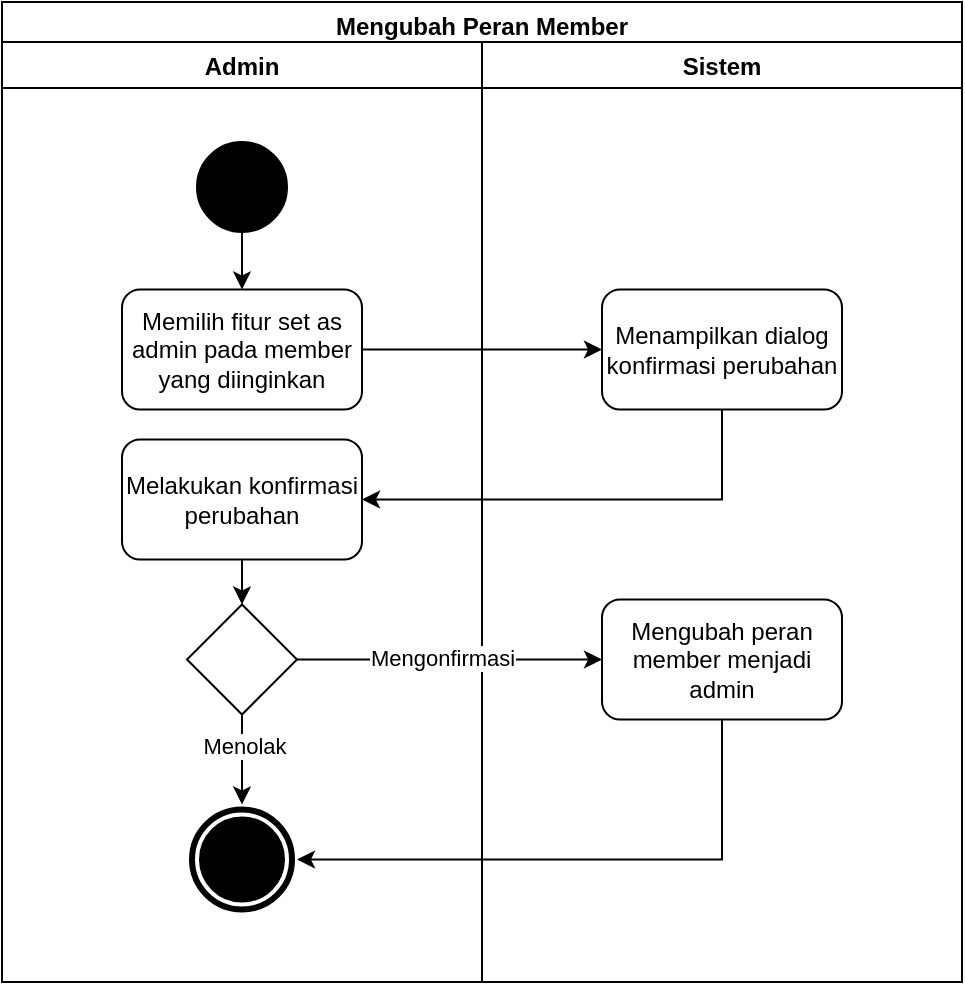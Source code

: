 <mxfile version="20.0.0" type="device"><diagram id="prtHgNgQTEPvFCAcTncT" name="Page-1"><mxGraphModel dx="1038" dy="489" grid="1" gridSize="10" guides="1" tooltips="1" connect="1" arrows="1" fold="1" page="1" pageScale="1" pageWidth="827" pageHeight="1169" math="0" shadow="0"><root><mxCell id="0"/><mxCell id="1" parent="0"/><mxCell id="xOL2CaStUpzWwHvCU3t6-1" value="Mengubah Peran Member" style="swimlane;fillColor=none;" parent="1" vertex="1"><mxGeometry x="240" y="60" width="480" height="490" as="geometry"/></mxCell><mxCell id="xOL2CaStUpzWwHvCU3t6-3" value="Admin" style="swimlane;" parent="xOL2CaStUpzWwHvCU3t6-1" vertex="1"><mxGeometry y="20" width="240" height="470" as="geometry"/></mxCell><mxCell id="Q2z3jSUJbJpI49RgeA3G-1" style="edgeStyle=orthogonalEdgeStyle;rounded=0;orthogonalLoop=1;jettySize=auto;html=1;" edge="1" parent="xOL2CaStUpzWwHvCU3t6-3" source="xOL2CaStUpzWwHvCU3t6-4" target="VyShVdEr0SDdoSQeUqbu-1"><mxGeometry relative="1" as="geometry"/></mxCell><mxCell id="xOL2CaStUpzWwHvCU3t6-4" value="" style="ellipse;whiteSpace=wrap;html=1;aspect=fixed;fillColor=#000000;" parent="xOL2CaStUpzWwHvCU3t6-3" vertex="1"><mxGeometry x="97.5" y="50" width="45" height="45" as="geometry"/></mxCell><mxCell id="VyShVdEr0SDdoSQeUqbu-1" value="Memilih fitur set as admin pada member yang diinginkan" style="rounded=1;whiteSpace=wrap;html=1;fillColor=none;" parent="xOL2CaStUpzWwHvCU3t6-3" vertex="1"><mxGeometry x="60" y="123.75" width="120" height="60" as="geometry"/></mxCell><mxCell id="X3drHM4H65QlTy-B2JXN-4" value="Melakukan konfirmasi perubahan" style="rounded=1;whiteSpace=wrap;html=1;fillColor=none;" parent="xOL2CaStUpzWwHvCU3t6-3" vertex="1"><mxGeometry x="60" y="198.75" width="120" height="60" as="geometry"/></mxCell><mxCell id="xOL2CaStUpzWwHvCU3t6-2" value="Sistem" style="swimlane;" parent="xOL2CaStUpzWwHvCU3t6-1" vertex="1"><mxGeometry x="240" y="20" width="240" height="470" as="geometry"/></mxCell><mxCell id="5Nsrx53wcg7sP6to55Np-2" value="Menampilkan dialog konfirmasi perubahan" style="rounded=1;whiteSpace=wrap;html=1;fillColor=none;" parent="xOL2CaStUpzWwHvCU3t6-2" vertex="1"><mxGeometry x="60" y="123.75" width="120" height="60" as="geometry"/></mxCell><mxCell id="KjE-i75FkYj8_eZXoLMz-3" value="" style="rhombus;whiteSpace=wrap;html=1;fillColor=none;" parent="xOL2CaStUpzWwHvCU3t6-2" vertex="1"><mxGeometry x="-147.5" y="281.25" width="55" height="55" as="geometry"/></mxCell><mxCell id="KjE-i75FkYj8_eZXoLMz-4" value="" style="ellipse;shape=doubleEllipse;whiteSpace=wrap;html=1;aspect=fixed;fillColor=#000000;strokeColor=#FFFFFF;strokeWidth=2;" parent="xOL2CaStUpzWwHvCU3t6-2" vertex="1"><mxGeometry x="-147.5" y="381.25" width="55" height="55" as="geometry"/></mxCell><mxCell id="KjE-i75FkYj8_eZXoLMz-1" style="edgeStyle=orthogonalEdgeStyle;rounded=0;orthogonalLoop=1;jettySize=auto;html=1;" parent="xOL2CaStUpzWwHvCU3t6-2" source="KjE-i75FkYj8_eZXoLMz-3" target="KjE-i75FkYj8_eZXoLMz-4" edge="1"><mxGeometry relative="1" as="geometry"/></mxCell><mxCell id="KjE-i75FkYj8_eZXoLMz-2" value="Menolak" style="edgeLabel;html=1;align=center;verticalAlign=middle;resizable=0;points=[];" parent="KjE-i75FkYj8_eZXoLMz-1" vertex="1" connectable="0"><mxGeometry x="-0.329" y="1" relative="1" as="geometry"><mxPoint as="offset"/></mxGeometry></mxCell><mxCell id="KjE-i75FkYj8_eZXoLMz-5" value="Mengubah peran member menjadi admin" style="rounded=1;whiteSpace=wrap;html=1;fillColor=none;" parent="xOL2CaStUpzWwHvCU3t6-2" vertex="1"><mxGeometry x="60" y="278.75" width="120" height="60" as="geometry"/></mxCell><mxCell id="KjE-i75FkYj8_eZXoLMz-6" style="edgeStyle=orthogonalEdgeStyle;rounded=0;orthogonalLoop=1;jettySize=auto;html=1;entryX=0;entryY=0.5;entryDx=0;entryDy=0;exitX=1;exitY=0.5;exitDx=0;exitDy=0;" parent="xOL2CaStUpzWwHvCU3t6-2" source="KjE-i75FkYj8_eZXoLMz-3" target="KjE-i75FkYj8_eZXoLMz-5" edge="1"><mxGeometry relative="1" as="geometry"><Array as="points"><mxPoint x="60" y="308.25"/></Array></mxGeometry></mxCell><mxCell id="KjE-i75FkYj8_eZXoLMz-7" value="Mengonfirmasi" style="edgeLabel;html=1;align=center;verticalAlign=middle;resizable=0;points=[];" parent="KjE-i75FkYj8_eZXoLMz-6" vertex="1" connectable="0"><mxGeometry x="-0.14" y="3" relative="1" as="geometry"><mxPoint x="7" y="2" as="offset"/></mxGeometry></mxCell><mxCell id="KjE-i75FkYj8_eZXoLMz-8" style="edgeStyle=orthogonalEdgeStyle;rounded=0;orthogonalLoop=1;jettySize=auto;html=1;entryX=1;entryY=0.5;entryDx=0;entryDy=0;" parent="xOL2CaStUpzWwHvCU3t6-2" source="KjE-i75FkYj8_eZXoLMz-5" target="KjE-i75FkYj8_eZXoLMz-4" edge="1"><mxGeometry relative="1" as="geometry"><Array as="points"><mxPoint x="120" y="409.25"/></Array></mxGeometry></mxCell><mxCell id="5Nsrx53wcg7sP6to55Np-3" style="edgeStyle=orthogonalEdgeStyle;rounded=0;orthogonalLoop=1;jettySize=auto;html=1;entryX=0;entryY=0.5;entryDx=0;entryDy=0;" parent="xOL2CaStUpzWwHvCU3t6-1" source="VyShVdEr0SDdoSQeUqbu-1" target="5Nsrx53wcg7sP6to55Np-2" edge="1"><mxGeometry relative="1" as="geometry"/></mxCell><mxCell id="X3drHM4H65QlTy-B2JXN-6" style="edgeStyle=orthogonalEdgeStyle;rounded=0;orthogonalLoop=1;jettySize=auto;html=1;entryX=1;entryY=0.5;entryDx=0;entryDy=0;" parent="xOL2CaStUpzWwHvCU3t6-1" source="5Nsrx53wcg7sP6to55Np-2" target="X3drHM4H65QlTy-B2JXN-4" edge="1"><mxGeometry relative="1" as="geometry"><Array as="points"><mxPoint x="360" y="248.75"/></Array></mxGeometry></mxCell><mxCell id="X3drHM4H65QlTy-B2JXN-7" style="edgeStyle=orthogonalEdgeStyle;rounded=0;orthogonalLoop=1;jettySize=auto;html=1;" parent="xOL2CaStUpzWwHvCU3t6-1" source="X3drHM4H65QlTy-B2JXN-4" target="KjE-i75FkYj8_eZXoLMz-3" edge="1"><mxGeometry relative="1" as="geometry"/></mxCell></root></mxGraphModel></diagram></mxfile>